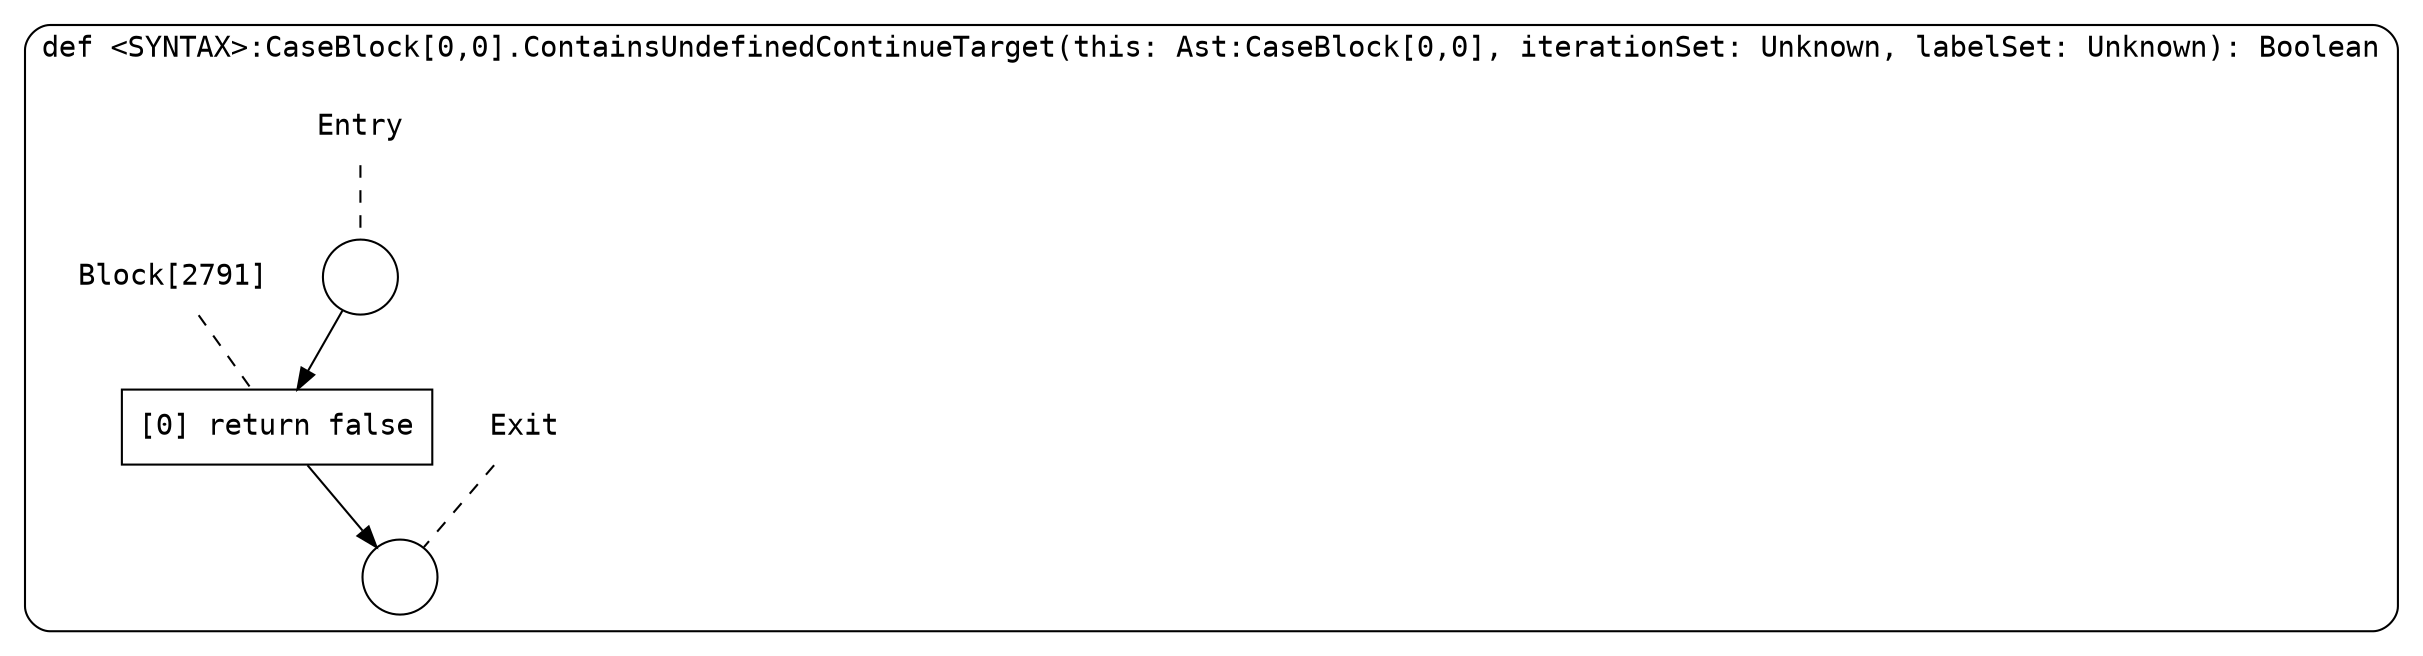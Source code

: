 digraph {
  graph [fontname = "Consolas"]
  node [fontname = "Consolas"]
  edge [fontname = "Consolas"]
  subgraph cluster649 {
    label = "def <SYNTAX>:CaseBlock[0,0].ContainsUndefinedContinueTarget(this: Ast:CaseBlock[0,0], iterationSet: Unknown, labelSet: Unknown): Boolean"
    style = rounded
    cluster649_entry_name [shape=none, label=<<font color="black">Entry</font>>]
    cluster649_entry_name -> cluster649_entry [arrowhead=none, color="black", style=dashed]
    cluster649_entry [shape=circle label=" " color="black" fillcolor="white" style=filled]
    cluster649_entry -> node2791 [color="black"]
    cluster649_exit_name [shape=none, label=<<font color="black">Exit</font>>]
    cluster649_exit_name -> cluster649_exit [arrowhead=none, color="black", style=dashed]
    cluster649_exit [shape=circle label=" " color="black" fillcolor="white" style=filled]
    node2791_name [shape=none, label=<<font color="black">Block[2791]</font>>]
    node2791_name -> node2791 [arrowhead=none, color="black", style=dashed]
    node2791 [shape=box, label=<<font color="black">[0] return false<BR ALIGN="LEFT"/></font>> color="black" fillcolor="white", style=filled]
    node2791 -> cluster649_exit [color="black"]
  }
}